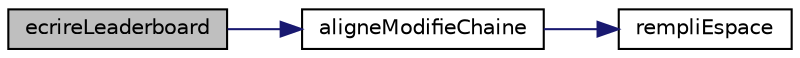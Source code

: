 digraph "ecrireLeaderboard"
{
 // LATEX_PDF_SIZE
  edge [fontname="Helvetica",fontsize="10",labelfontname="Helvetica",labelfontsize="10"];
  node [fontname="Helvetica",fontsize="10",shape=record];
  rankdir="LR";
  Node1 [label="ecrireLeaderboard",height=0.2,width=0.4,color="black", fillcolor="grey75", style="filled", fontcolor="black",tooltip="vÃ©rifie si un nouveau record Ã&#160; Ã©tÃ© battu et l'ajoute si c'est le cas"];
  Node1 -> Node2 [color="midnightblue",fontsize="10",style="solid"];
  Node2 [label="aligneModifieChaine",height=0.2,width=0.4,color="black", fillcolor="white", style="filled",URL="$formatage_chaine_8c.html#a416dc0656ec712c3624275a4aefb85c6",tooltip="transforme une chaine de cararactère en sa vertion aligné a gauche"];
  Node2 -> Node3 [color="midnightblue",fontsize="10",style="solid"];
  Node3 [label="rempliEspace",height=0.2,width=0.4,color="black", fillcolor="white", style="filled",URL="$formatage_chaine_8c.html#acbb12af7b4e8b15a8d366abae8fe5ca3",tooltip="rempli une chaine de caractère de nbEspace caractère espace ' '"];
}

